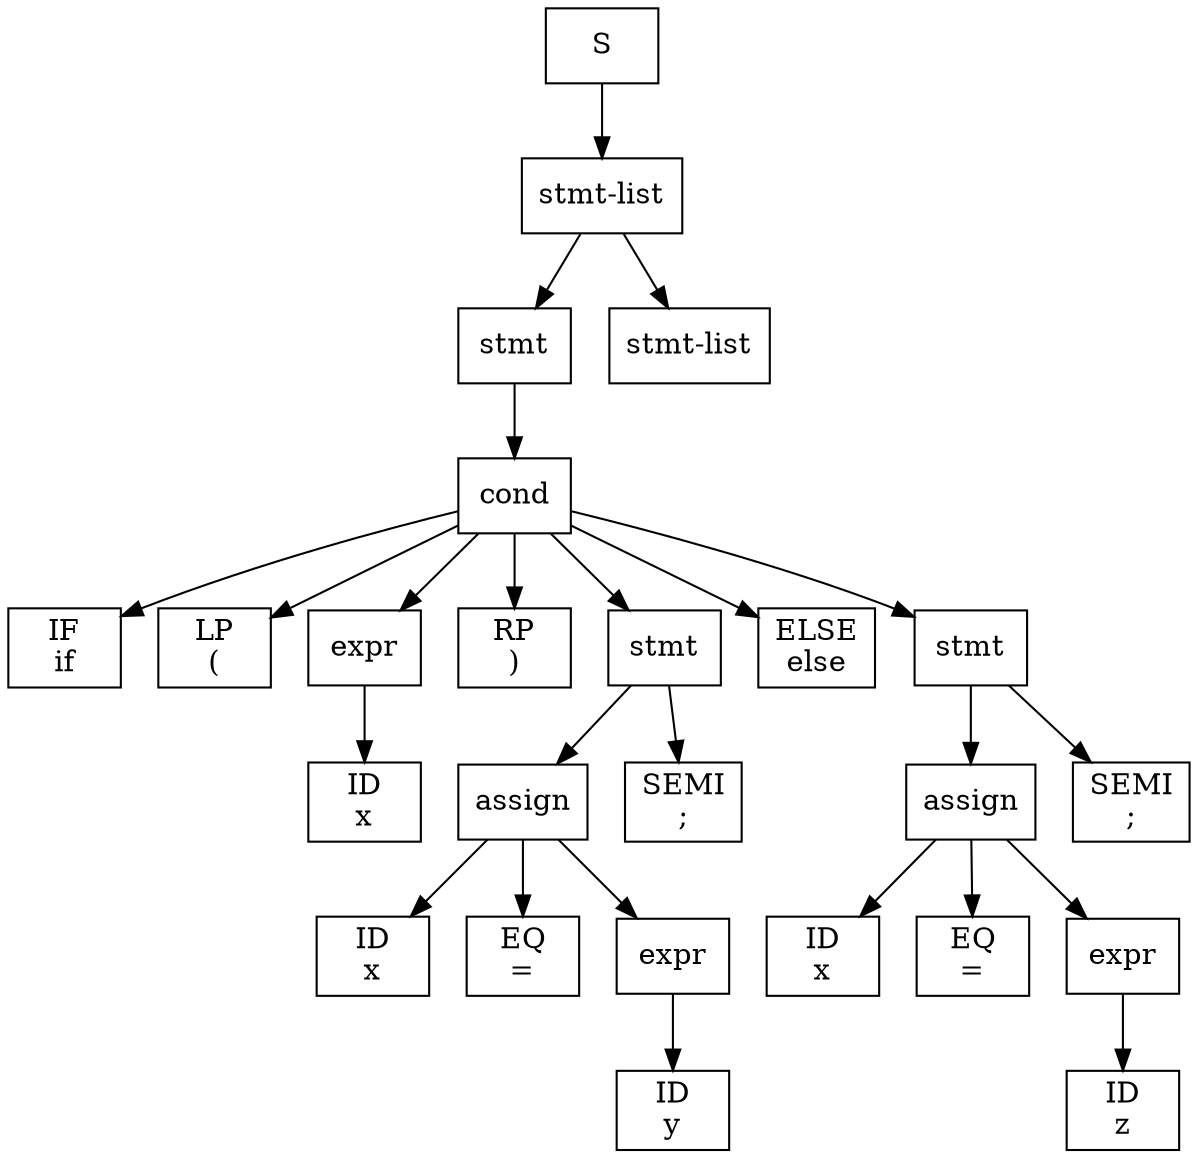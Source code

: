 digraph d {
node [shape=rectangle];
n0 [label="S"];
n1 [label="stmt-list"];
n2 [label="stmt"];
n3 [label="cond"];
n4 [label="IF\nif"];
n5 [label="LP\n("];
n6 [label="expr"];
n7 [label="ID\nx"];
n8 [label="RP\n)"];
n9 [label="stmt"];
n10 [label="assign"];
n11 [label="ID\nx"];
n12 [label="EQ\n="];
n13 [label="expr"];
n14 [label="ID\ny"];
n15 [label="SEMI\n;"];
n16 [label="ELSE\nelse"];
n17 [label="stmt"];
n18 [label="assign"];
n19 [label="ID\nx"];
n20 [label="EQ\n="];
n21 [label="expr"];
n22 [label="ID\nz"];
n23 [label="SEMI\n;"];
n24 [label="stmt-list"];
n0 -> n1;
n1 -> n2;
n1 -> n24;
n2 -> n3;
n3 -> n4;
n3 -> n5;
n3 -> n6;
n3 -> n8;
n3 -> n9;
n3 -> n16;
n3 -> n17;
n6 -> n7;
n9 -> n10;
n9 -> n15;
n10 -> n11;
n10 -> n12;
n10 -> n13;
n13 -> n14;
n17 -> n18;
n17 -> n23;
n18 -> n19;
n18 -> n20;
n18 -> n21;
n21 -> n22;
}